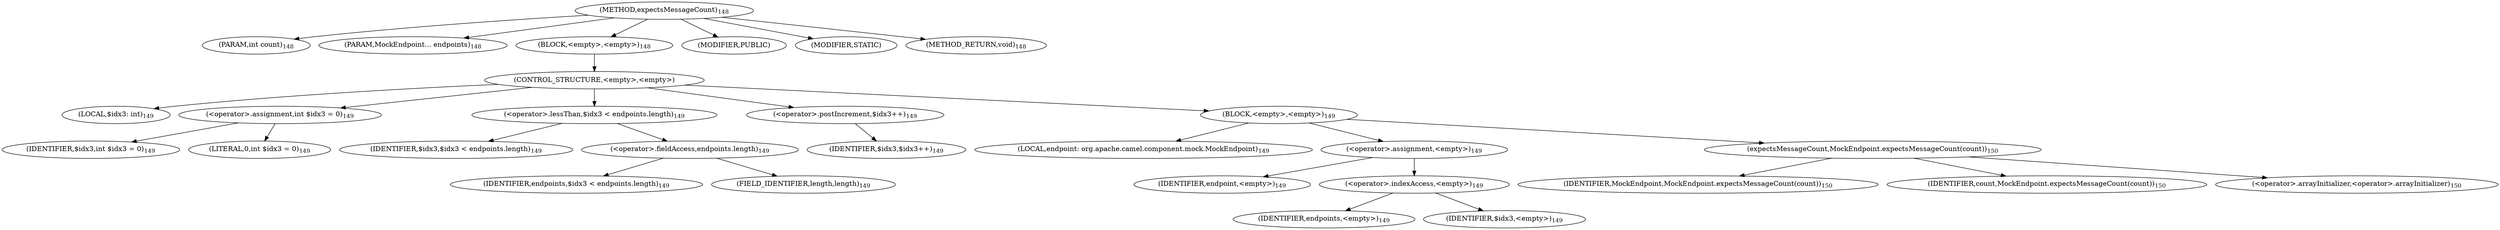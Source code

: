 digraph "expectsMessageCount" {  
"462" [label = <(METHOD,expectsMessageCount)<SUB>148</SUB>> ]
"463" [label = <(PARAM,int count)<SUB>148</SUB>> ]
"464" [label = <(PARAM,MockEndpoint... endpoints)<SUB>148</SUB>> ]
"465" [label = <(BLOCK,&lt;empty&gt;,&lt;empty&gt;)<SUB>148</SUB>> ]
"466" [label = <(CONTROL_STRUCTURE,&lt;empty&gt;,&lt;empty&gt;)> ]
"467" [label = <(LOCAL,$idx3: int)<SUB>149</SUB>> ]
"468" [label = <(&lt;operator&gt;.assignment,int $idx3 = 0)<SUB>149</SUB>> ]
"469" [label = <(IDENTIFIER,$idx3,int $idx3 = 0)<SUB>149</SUB>> ]
"470" [label = <(LITERAL,0,int $idx3 = 0)<SUB>149</SUB>> ]
"471" [label = <(&lt;operator&gt;.lessThan,$idx3 &lt; endpoints.length)<SUB>149</SUB>> ]
"472" [label = <(IDENTIFIER,$idx3,$idx3 &lt; endpoints.length)<SUB>149</SUB>> ]
"473" [label = <(&lt;operator&gt;.fieldAccess,endpoints.length)<SUB>149</SUB>> ]
"474" [label = <(IDENTIFIER,endpoints,$idx3 &lt; endpoints.length)<SUB>149</SUB>> ]
"475" [label = <(FIELD_IDENTIFIER,length,length)<SUB>149</SUB>> ]
"476" [label = <(&lt;operator&gt;.postIncrement,$idx3++)<SUB>149</SUB>> ]
"477" [label = <(IDENTIFIER,$idx3,$idx3++)<SUB>149</SUB>> ]
"478" [label = <(BLOCK,&lt;empty&gt;,&lt;empty&gt;)<SUB>149</SUB>> ]
"479" [label = <(LOCAL,endpoint: org.apache.camel.component.mock.MockEndpoint)<SUB>149</SUB>> ]
"480" [label = <(&lt;operator&gt;.assignment,&lt;empty&gt;)<SUB>149</SUB>> ]
"481" [label = <(IDENTIFIER,endpoint,&lt;empty&gt;)<SUB>149</SUB>> ]
"482" [label = <(&lt;operator&gt;.indexAccess,&lt;empty&gt;)<SUB>149</SUB>> ]
"483" [label = <(IDENTIFIER,endpoints,&lt;empty&gt;)<SUB>149</SUB>> ]
"484" [label = <(IDENTIFIER,$idx3,&lt;empty&gt;)<SUB>149</SUB>> ]
"485" [label = <(expectsMessageCount,MockEndpoint.expectsMessageCount(count))<SUB>150</SUB>> ]
"486" [label = <(IDENTIFIER,MockEndpoint,MockEndpoint.expectsMessageCount(count))<SUB>150</SUB>> ]
"487" [label = <(IDENTIFIER,count,MockEndpoint.expectsMessageCount(count))<SUB>150</SUB>> ]
"488" [label = <(&lt;operator&gt;.arrayInitializer,&lt;operator&gt;.arrayInitializer)<SUB>150</SUB>> ]
"489" [label = <(MODIFIER,PUBLIC)> ]
"490" [label = <(MODIFIER,STATIC)> ]
"491" [label = <(METHOD_RETURN,void)<SUB>148</SUB>> ]
  "462" -> "463" 
  "462" -> "464" 
  "462" -> "465" 
  "462" -> "489" 
  "462" -> "490" 
  "462" -> "491" 
  "465" -> "466" 
  "466" -> "467" 
  "466" -> "468" 
  "466" -> "471" 
  "466" -> "476" 
  "466" -> "478" 
  "468" -> "469" 
  "468" -> "470" 
  "471" -> "472" 
  "471" -> "473" 
  "473" -> "474" 
  "473" -> "475" 
  "476" -> "477" 
  "478" -> "479" 
  "478" -> "480" 
  "478" -> "485" 
  "480" -> "481" 
  "480" -> "482" 
  "482" -> "483" 
  "482" -> "484" 
  "485" -> "486" 
  "485" -> "487" 
  "485" -> "488" 
}
